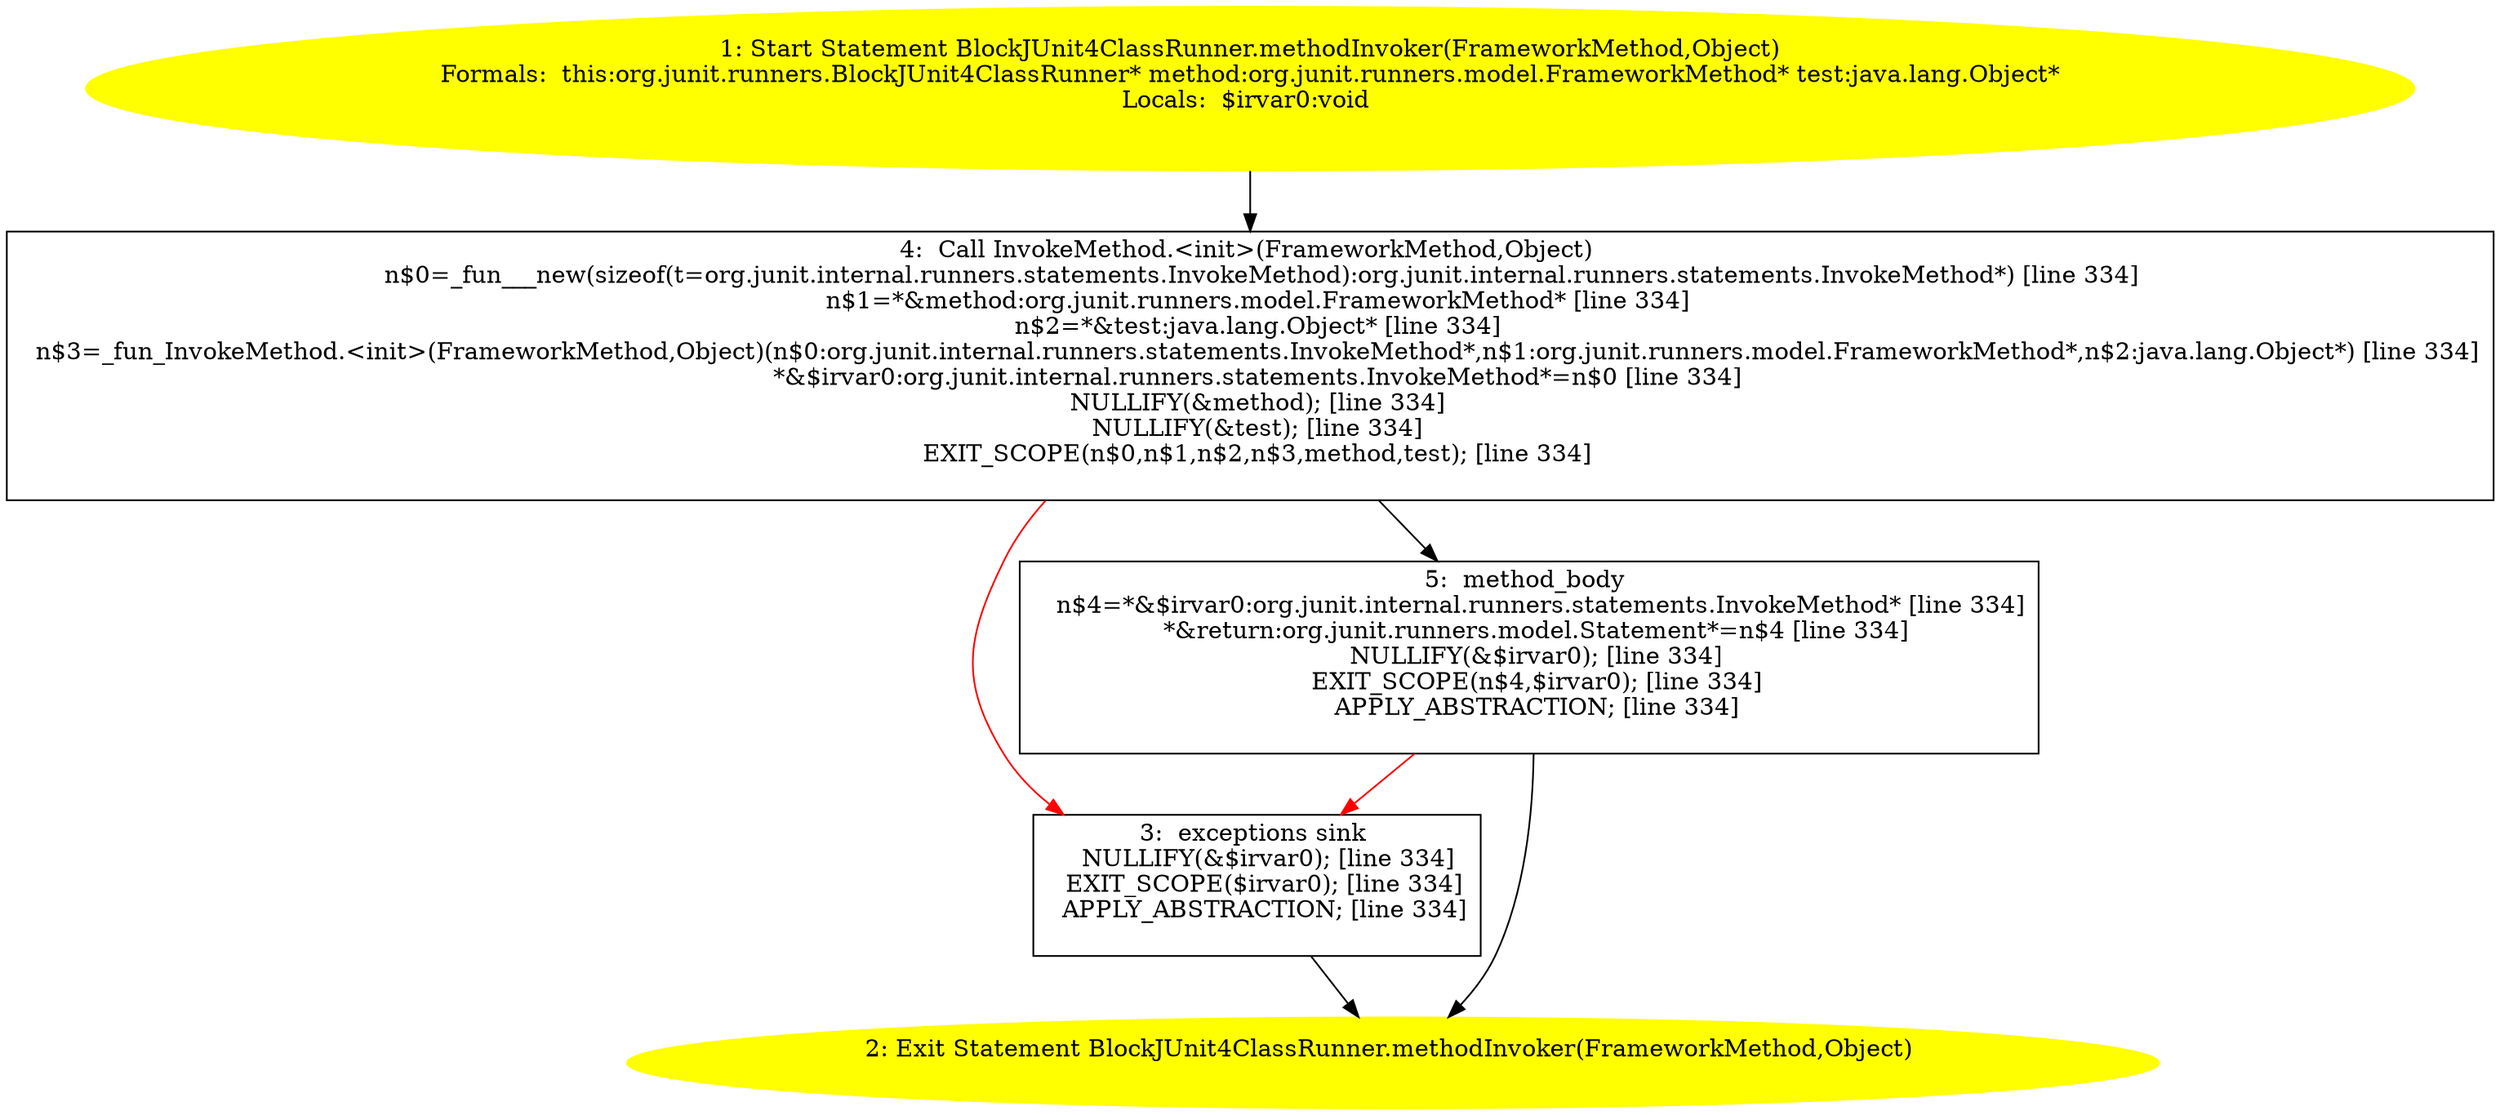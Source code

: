 /* @generated */
digraph cfg {
"org.junit.runners.BlockJUnit4ClassRunner.methodInvoker(org.junit.runners.model.FrameworkMethod,java..75003b46c44baad2bd4d62e63ec8b1f6_1" [label="1: Start Statement BlockJUnit4ClassRunner.methodInvoker(FrameworkMethod,Object)\nFormals:  this:org.junit.runners.BlockJUnit4ClassRunner* method:org.junit.runners.model.FrameworkMethod* test:java.lang.Object*\nLocals:  $irvar0:void \n  " color=yellow style=filled]
	

	 "org.junit.runners.BlockJUnit4ClassRunner.methodInvoker(org.junit.runners.model.FrameworkMethod,java..75003b46c44baad2bd4d62e63ec8b1f6_1" -> "org.junit.runners.BlockJUnit4ClassRunner.methodInvoker(org.junit.runners.model.FrameworkMethod,java..75003b46c44baad2bd4d62e63ec8b1f6_4" ;
"org.junit.runners.BlockJUnit4ClassRunner.methodInvoker(org.junit.runners.model.FrameworkMethod,java..75003b46c44baad2bd4d62e63ec8b1f6_2" [label="2: Exit Statement BlockJUnit4ClassRunner.methodInvoker(FrameworkMethod,Object) \n  " color=yellow style=filled]
	

"org.junit.runners.BlockJUnit4ClassRunner.methodInvoker(org.junit.runners.model.FrameworkMethod,java..75003b46c44baad2bd4d62e63ec8b1f6_3" [label="3:  exceptions sink \n   NULLIFY(&$irvar0); [line 334]\n  EXIT_SCOPE($irvar0); [line 334]\n  APPLY_ABSTRACTION; [line 334]\n " shape="box"]
	

	 "org.junit.runners.BlockJUnit4ClassRunner.methodInvoker(org.junit.runners.model.FrameworkMethod,java..75003b46c44baad2bd4d62e63ec8b1f6_3" -> "org.junit.runners.BlockJUnit4ClassRunner.methodInvoker(org.junit.runners.model.FrameworkMethod,java..75003b46c44baad2bd4d62e63ec8b1f6_2" ;
"org.junit.runners.BlockJUnit4ClassRunner.methodInvoker(org.junit.runners.model.FrameworkMethod,java..75003b46c44baad2bd4d62e63ec8b1f6_4" [label="4:  Call InvokeMethod.<init>(FrameworkMethod,Object) \n   n$0=_fun___new(sizeof(t=org.junit.internal.runners.statements.InvokeMethod):org.junit.internal.runners.statements.InvokeMethod*) [line 334]\n  n$1=*&method:org.junit.runners.model.FrameworkMethod* [line 334]\n  n$2=*&test:java.lang.Object* [line 334]\n  n$3=_fun_InvokeMethod.<init>(FrameworkMethod,Object)(n$0:org.junit.internal.runners.statements.InvokeMethod*,n$1:org.junit.runners.model.FrameworkMethod*,n$2:java.lang.Object*) [line 334]\n  *&$irvar0:org.junit.internal.runners.statements.InvokeMethod*=n$0 [line 334]\n  NULLIFY(&method); [line 334]\n  NULLIFY(&test); [line 334]\n  EXIT_SCOPE(n$0,n$1,n$2,n$3,method,test); [line 334]\n " shape="box"]
	

	 "org.junit.runners.BlockJUnit4ClassRunner.methodInvoker(org.junit.runners.model.FrameworkMethod,java..75003b46c44baad2bd4d62e63ec8b1f6_4" -> "org.junit.runners.BlockJUnit4ClassRunner.methodInvoker(org.junit.runners.model.FrameworkMethod,java..75003b46c44baad2bd4d62e63ec8b1f6_5" ;
	 "org.junit.runners.BlockJUnit4ClassRunner.methodInvoker(org.junit.runners.model.FrameworkMethod,java..75003b46c44baad2bd4d62e63ec8b1f6_4" -> "org.junit.runners.BlockJUnit4ClassRunner.methodInvoker(org.junit.runners.model.FrameworkMethod,java..75003b46c44baad2bd4d62e63ec8b1f6_3" [color="red" ];
"org.junit.runners.BlockJUnit4ClassRunner.methodInvoker(org.junit.runners.model.FrameworkMethod,java..75003b46c44baad2bd4d62e63ec8b1f6_5" [label="5:  method_body \n   n$4=*&$irvar0:org.junit.internal.runners.statements.InvokeMethod* [line 334]\n  *&return:org.junit.runners.model.Statement*=n$4 [line 334]\n  NULLIFY(&$irvar0); [line 334]\n  EXIT_SCOPE(n$4,$irvar0); [line 334]\n  APPLY_ABSTRACTION; [line 334]\n " shape="box"]
	

	 "org.junit.runners.BlockJUnit4ClassRunner.methodInvoker(org.junit.runners.model.FrameworkMethod,java..75003b46c44baad2bd4d62e63ec8b1f6_5" -> "org.junit.runners.BlockJUnit4ClassRunner.methodInvoker(org.junit.runners.model.FrameworkMethod,java..75003b46c44baad2bd4d62e63ec8b1f6_2" ;
	 "org.junit.runners.BlockJUnit4ClassRunner.methodInvoker(org.junit.runners.model.FrameworkMethod,java..75003b46c44baad2bd4d62e63ec8b1f6_5" -> "org.junit.runners.BlockJUnit4ClassRunner.methodInvoker(org.junit.runners.model.FrameworkMethod,java..75003b46c44baad2bd4d62e63ec8b1f6_3" [color="red" ];
}

